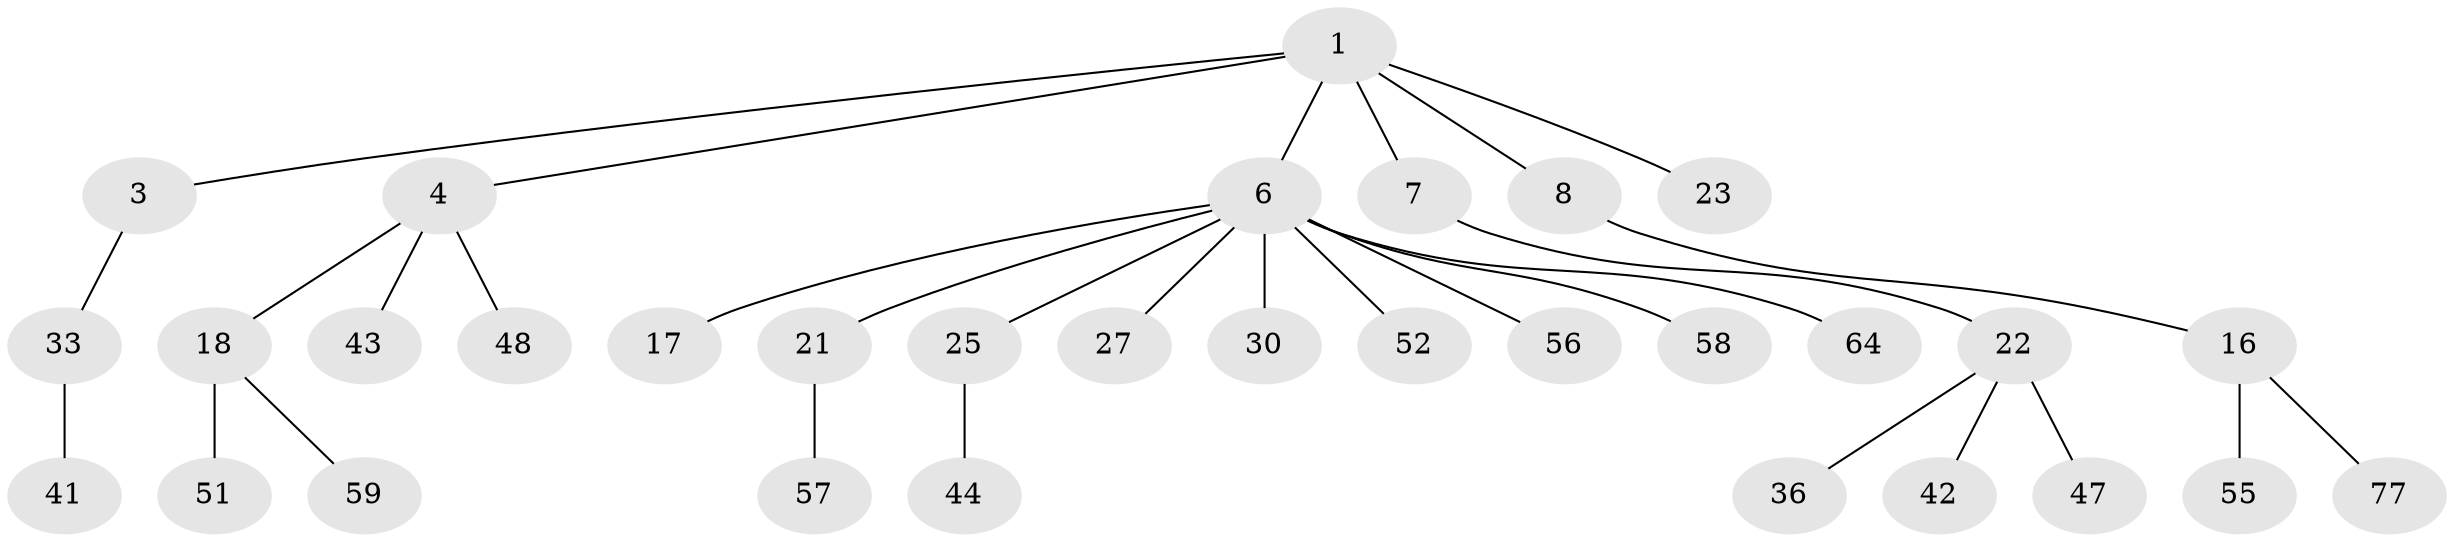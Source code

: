 // original degree distribution, {3: 0.1111111111111111, 4: 0.08641975308641975, 9: 0.012345679012345678, 5: 0.024691358024691357, 1: 0.4691358024691358, 2: 0.2962962962962963}
// Generated by graph-tools (version 1.1) at 2025/19/03/04/25 18:19:23]
// undirected, 32 vertices, 31 edges
graph export_dot {
graph [start="1"]
  node [color=gray90,style=filled];
  1 [super="+2+5"];
  3 [super="+54+15+14"];
  4 [super="+38+70+73+79+32+29+12"];
  6 [super="+20+9+11"];
  7 [super="+39+26"];
  8 [super="+10+66"];
  16 [super="+19"];
  17 [super="+37"];
  18 [super="+49"];
  21;
  22 [super="+24"];
  23;
  25 [super="+31+75"];
  27;
  30;
  33 [super="+34"];
  36 [super="+62"];
  41 [super="+46+65"];
  42 [super="+74"];
  43 [super="+60"];
  44;
  47;
  48;
  51;
  52;
  55;
  56;
  57 [super="+80"];
  58;
  59;
  64;
  77;
  1 -- 3;
  1 -- 8;
  1 -- 4;
  1 -- 23;
  1 -- 6;
  1 -- 7;
  3 -- 33;
  4 -- 18;
  4 -- 48;
  4 -- 43;
  6 -- 56;
  6 -- 64;
  6 -- 17;
  6 -- 25;
  6 -- 30;
  6 -- 52;
  6 -- 21;
  6 -- 58;
  6 -- 27;
  7 -- 22;
  8 -- 16;
  16 -- 77;
  16 -- 55;
  18 -- 51;
  18 -- 59;
  21 -- 57;
  22 -- 36;
  22 -- 42;
  22 -- 47;
  25 -- 44;
  33 -- 41;
}
